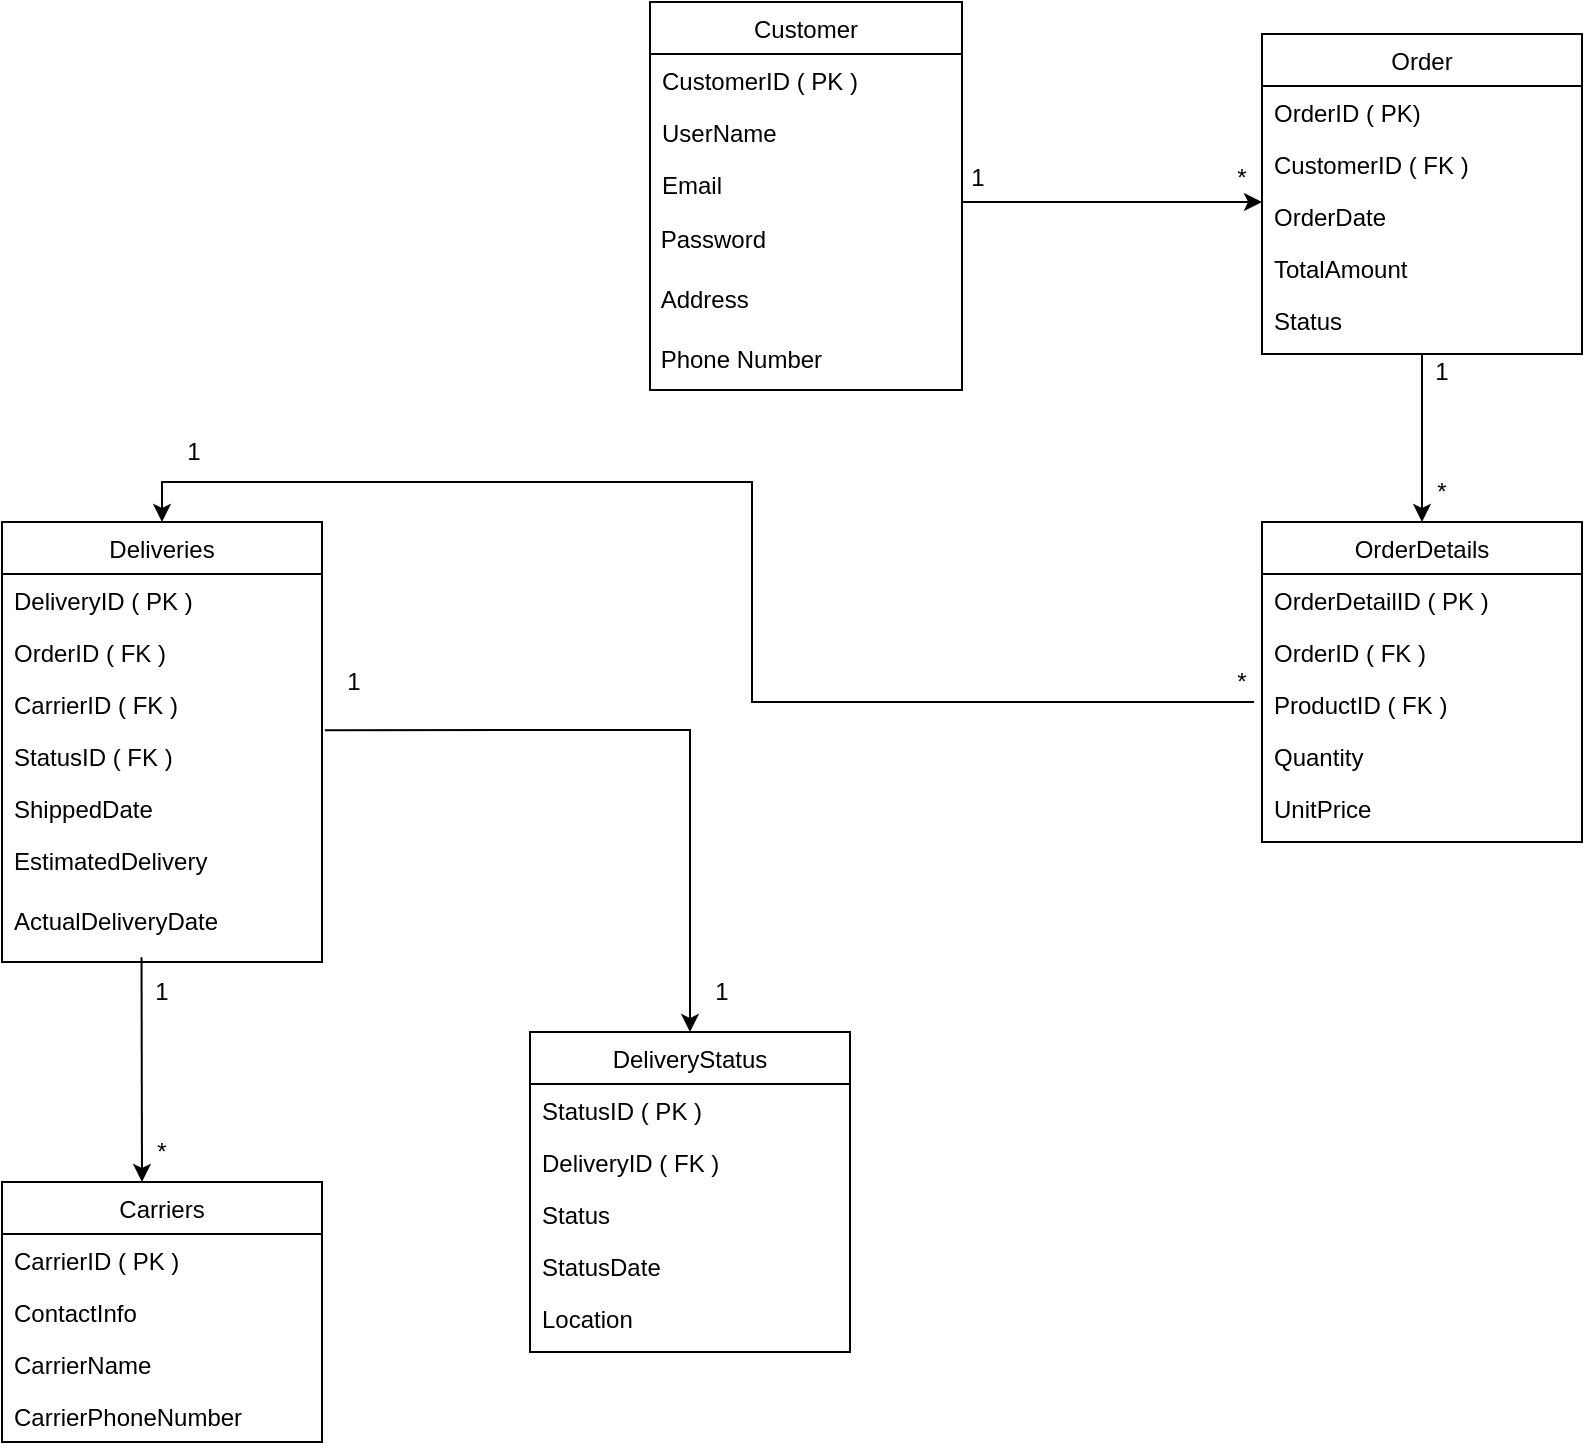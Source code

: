 <mxfile version="24.4.8" type="github">
  <diagram id="C5RBs43oDa-KdzZeNtuy" name="Page-1">
    <mxGraphModel dx="1122" dy="732" grid="1" gridSize="10" guides="1" tooltips="1" connect="1" arrows="1" fold="1" page="1" pageScale="1" pageWidth="827" pageHeight="1169" math="0" shadow="0">
      <root>
        <mxCell id="WIyWlLk6GJQsqaUBKTNV-0" />
        <mxCell id="WIyWlLk6GJQsqaUBKTNV-1" parent="WIyWlLk6GJQsqaUBKTNV-0" />
        <mxCell id="H5q2R6B4VlfZvubzBVlR-1" value="Customer" style="swimlane;fontStyle=0;align=center;verticalAlign=top;childLayout=stackLayout;horizontal=1;startSize=26;horizontalStack=0;resizeParent=1;resizeLast=0;collapsible=1;marginBottom=0;rounded=0;shadow=0;strokeWidth=1;" vertex="1" parent="WIyWlLk6GJQsqaUBKTNV-1">
          <mxGeometry x="348" y="100" width="156" height="194" as="geometry">
            <mxRectangle x="550" y="140" width="160" height="26" as="alternateBounds" />
          </mxGeometry>
        </mxCell>
        <mxCell id="H5q2R6B4VlfZvubzBVlR-2" value="CustomerID ( PK )" style="text;align=left;verticalAlign=top;spacingLeft=4;spacingRight=4;overflow=hidden;rotatable=0;points=[[0,0.5],[1,0.5]];portConstraint=eastwest;rounded=0;shadow=0;html=0;" vertex="1" parent="H5q2R6B4VlfZvubzBVlR-1">
          <mxGeometry y="26" width="156" height="26" as="geometry" />
        </mxCell>
        <mxCell id="H5q2R6B4VlfZvubzBVlR-4" value="UserName" style="text;align=left;verticalAlign=top;spacingLeft=4;spacingRight=4;overflow=hidden;rotatable=0;points=[[0,0.5],[1,0.5]];portConstraint=eastwest;rounded=0;shadow=0;html=0;" vertex="1" parent="H5q2R6B4VlfZvubzBVlR-1">
          <mxGeometry y="52" width="156" height="26" as="geometry" />
        </mxCell>
        <mxCell id="H5q2R6B4VlfZvubzBVlR-5" value="Email" style="text;align=left;verticalAlign=top;spacingLeft=4;spacingRight=4;overflow=hidden;rotatable=0;points=[[0,0.5],[1,0.5]];portConstraint=eastwest;rounded=0;shadow=0;html=0;" vertex="1" parent="H5q2R6B4VlfZvubzBVlR-1">
          <mxGeometry y="78" width="156" height="26" as="geometry" />
        </mxCell>
        <mxCell id="H5q2R6B4VlfZvubzBVlR-8" value="&amp;nbsp;Password" style="text;html=1;align=left;verticalAlign=middle;whiteSpace=wrap;rounded=0;fontFamily=Helvetica;fontSize=12;fontColor=default;fontStyle=0;" vertex="1" parent="H5q2R6B4VlfZvubzBVlR-1">
          <mxGeometry y="104" width="156" height="30" as="geometry" />
        </mxCell>
        <mxCell id="H5q2R6B4VlfZvubzBVlR-9" value="&amp;nbsp;Address" style="text;html=1;align=left;verticalAlign=middle;whiteSpace=wrap;rounded=0;" vertex="1" parent="H5q2R6B4VlfZvubzBVlR-1">
          <mxGeometry y="134" width="156" height="30" as="geometry" />
        </mxCell>
        <mxCell id="H5q2R6B4VlfZvubzBVlR-10" value="&amp;nbsp;Phone Number" style="text;html=1;align=left;verticalAlign=middle;whiteSpace=wrap;rounded=0;" vertex="1" parent="H5q2R6B4VlfZvubzBVlR-1">
          <mxGeometry y="164" width="156" height="30" as="geometry" />
        </mxCell>
        <mxCell id="H5q2R6B4VlfZvubzBVlR-12" style="edgeStyle=orthogonalEdgeStyle;rounded=0;orthogonalLoop=1;jettySize=auto;html=1;exitX=0.5;exitY=1;exitDx=0;exitDy=0;entryX=0.5;entryY=1;entryDx=0;entryDy=0;fontFamily=Helvetica;fontSize=12;fontColor=default;fontStyle=0;" edge="1" parent="H5q2R6B4VlfZvubzBVlR-1" source="H5q2R6B4VlfZvubzBVlR-1" target="H5q2R6B4VlfZvubzBVlR-10">
          <mxGeometry relative="1" as="geometry" />
        </mxCell>
        <mxCell id="H5q2R6B4VlfZvubzBVlR-13" value="Order" style="swimlane;fontStyle=0;align=center;verticalAlign=top;childLayout=stackLayout;horizontal=1;startSize=26;horizontalStack=0;resizeParent=1;resizeLast=0;collapsible=1;marginBottom=0;rounded=0;shadow=0;strokeWidth=1;" vertex="1" parent="WIyWlLk6GJQsqaUBKTNV-1">
          <mxGeometry x="654" y="116" width="160" height="160" as="geometry">
            <mxRectangle x="550" y="140" width="160" height="26" as="alternateBounds" />
          </mxGeometry>
        </mxCell>
        <mxCell id="H5q2R6B4VlfZvubzBVlR-14" value="OrderID ( PK)" style="text;align=left;verticalAlign=top;spacingLeft=4;spacingRight=4;overflow=hidden;rotatable=0;points=[[0,0.5],[1,0.5]];portConstraint=eastwest;rounded=0;shadow=0;html=0;" vertex="1" parent="H5q2R6B4VlfZvubzBVlR-13">
          <mxGeometry y="26" width="160" height="26" as="geometry" />
        </mxCell>
        <mxCell id="H5q2R6B4VlfZvubzBVlR-15" value="CustomerID ( FK )" style="text;align=left;verticalAlign=top;spacingLeft=4;spacingRight=4;overflow=hidden;rotatable=0;points=[[0,0.5],[1,0.5]];portConstraint=eastwest;rounded=0;shadow=0;html=0;" vertex="1" parent="H5q2R6B4VlfZvubzBVlR-13">
          <mxGeometry y="52" width="160" height="26" as="geometry" />
        </mxCell>
        <mxCell id="H5q2R6B4VlfZvubzBVlR-16" value="OrderDate" style="text;align=left;verticalAlign=top;spacingLeft=4;spacingRight=4;overflow=hidden;rotatable=0;points=[[0,0.5],[1,0.5]];portConstraint=eastwest;rounded=0;shadow=0;html=0;" vertex="1" parent="H5q2R6B4VlfZvubzBVlR-13">
          <mxGeometry y="78" width="160" height="26" as="geometry" />
        </mxCell>
        <mxCell id="H5q2R6B4VlfZvubzBVlR-21" value="TotalAmount" style="text;align=left;verticalAlign=top;spacingLeft=4;spacingRight=4;overflow=hidden;rotatable=0;points=[[0,0.5],[1,0.5]];portConstraint=eastwest;rounded=0;shadow=0;html=0;" vertex="1" parent="H5q2R6B4VlfZvubzBVlR-13">
          <mxGeometry y="104" width="160" height="26" as="geometry" />
        </mxCell>
        <mxCell id="H5q2R6B4VlfZvubzBVlR-22" value="Status" style="text;align=left;verticalAlign=top;spacingLeft=4;spacingRight=4;overflow=hidden;rotatable=0;points=[[0,0.5],[1,0.5]];portConstraint=eastwest;rounded=0;shadow=0;html=0;" vertex="1" parent="H5q2R6B4VlfZvubzBVlR-13">
          <mxGeometry y="130" width="160" height="30" as="geometry" />
        </mxCell>
        <mxCell id="H5q2R6B4VlfZvubzBVlR-23" value="OrderDetails" style="swimlane;fontStyle=0;align=center;verticalAlign=top;childLayout=stackLayout;horizontal=1;startSize=26;horizontalStack=0;resizeParent=1;resizeLast=0;collapsible=1;marginBottom=0;rounded=0;shadow=0;strokeWidth=1;" vertex="1" parent="WIyWlLk6GJQsqaUBKTNV-1">
          <mxGeometry x="654" y="360" width="160" height="160" as="geometry">
            <mxRectangle x="550" y="140" width="160" height="26" as="alternateBounds" />
          </mxGeometry>
        </mxCell>
        <mxCell id="H5q2R6B4VlfZvubzBVlR-25" value="OrderDetailID ( PK )" style="text;align=left;verticalAlign=top;spacingLeft=4;spacingRight=4;overflow=hidden;rotatable=0;points=[[0,0.5],[1,0.5]];portConstraint=eastwest;rounded=0;shadow=0;html=0;" vertex="1" parent="H5q2R6B4VlfZvubzBVlR-23">
          <mxGeometry y="26" width="160" height="26" as="geometry" />
        </mxCell>
        <mxCell id="H5q2R6B4VlfZvubzBVlR-26" value="OrderID ( FK )" style="text;align=left;verticalAlign=top;spacingLeft=4;spacingRight=4;overflow=hidden;rotatable=0;points=[[0,0.5],[1,0.5]];portConstraint=eastwest;rounded=0;shadow=0;html=0;" vertex="1" parent="H5q2R6B4VlfZvubzBVlR-23">
          <mxGeometry y="52" width="160" height="26" as="geometry" />
        </mxCell>
        <mxCell id="H5q2R6B4VlfZvubzBVlR-27" value="ProductID ( FK )" style="text;align=left;verticalAlign=top;spacingLeft=4;spacingRight=4;overflow=hidden;rotatable=0;points=[[0,0.5],[1,0.5]];portConstraint=eastwest;rounded=0;shadow=0;html=0;" vertex="1" parent="H5q2R6B4VlfZvubzBVlR-23">
          <mxGeometry y="78" width="160" height="26" as="geometry" />
        </mxCell>
        <mxCell id="H5q2R6B4VlfZvubzBVlR-24" value="Quantity" style="text;align=left;verticalAlign=top;spacingLeft=4;spacingRight=4;overflow=hidden;rotatable=0;points=[[0,0.5],[1,0.5]];portConstraint=eastwest;rounded=0;shadow=0;html=0;" vertex="1" parent="H5q2R6B4VlfZvubzBVlR-23">
          <mxGeometry y="104" width="160" height="26" as="geometry" />
        </mxCell>
        <mxCell id="H5q2R6B4VlfZvubzBVlR-28" value="UnitPrice" style="text;align=left;verticalAlign=top;spacingLeft=4;spacingRight=4;overflow=hidden;rotatable=0;points=[[0,0.5],[1,0.5]];portConstraint=eastwest;rounded=0;shadow=0;html=0;" vertex="1" parent="H5q2R6B4VlfZvubzBVlR-23">
          <mxGeometry y="130" width="160" height="30" as="geometry" />
        </mxCell>
        <mxCell id="H5q2R6B4VlfZvubzBVlR-38" value="Deliveries" style="swimlane;fontStyle=0;align=center;verticalAlign=top;childLayout=stackLayout;horizontal=1;startSize=26;horizontalStack=0;resizeParent=1;resizeLast=0;collapsible=1;marginBottom=0;rounded=0;shadow=0;strokeWidth=1;" vertex="1" parent="WIyWlLk6GJQsqaUBKTNV-1">
          <mxGeometry x="24" y="360" width="160" height="220" as="geometry">
            <mxRectangle x="550" y="140" width="160" height="26" as="alternateBounds" />
          </mxGeometry>
        </mxCell>
        <mxCell id="H5q2R6B4VlfZvubzBVlR-39" value="DeliveryID ( PK )" style="text;align=left;verticalAlign=top;spacingLeft=4;spacingRight=4;overflow=hidden;rotatable=0;points=[[0,0.5],[1,0.5]];portConstraint=eastwest;rounded=0;shadow=0;html=0;" vertex="1" parent="H5q2R6B4VlfZvubzBVlR-38">
          <mxGeometry y="26" width="160" height="26" as="geometry" />
        </mxCell>
        <mxCell id="H5q2R6B4VlfZvubzBVlR-40" value="OrderID ( FK )" style="text;align=left;verticalAlign=top;spacingLeft=4;spacingRight=4;overflow=hidden;rotatable=0;points=[[0,0.5],[1,0.5]];portConstraint=eastwest;rounded=0;shadow=0;html=0;" vertex="1" parent="H5q2R6B4VlfZvubzBVlR-38">
          <mxGeometry y="52" width="160" height="26" as="geometry" />
        </mxCell>
        <mxCell id="H5q2R6B4VlfZvubzBVlR-41" value="CarrierID ( FK )" style="text;align=left;verticalAlign=top;spacingLeft=4;spacingRight=4;overflow=hidden;rotatable=0;points=[[0,0.5],[1,0.5]];portConstraint=eastwest;rounded=0;shadow=0;html=0;" vertex="1" parent="H5q2R6B4VlfZvubzBVlR-38">
          <mxGeometry y="78" width="160" height="26" as="geometry" />
        </mxCell>
        <mxCell id="H5q2R6B4VlfZvubzBVlR-113" value="StatusID ( FK )" style="text;align=left;verticalAlign=top;spacingLeft=4;spacingRight=4;overflow=hidden;rotatable=0;points=[[0,0.5],[1,0.5]];portConstraint=eastwest;rounded=0;shadow=0;html=0;" vertex="1" parent="H5q2R6B4VlfZvubzBVlR-38">
          <mxGeometry y="104" width="160" height="26" as="geometry" />
        </mxCell>
        <mxCell id="H5q2R6B4VlfZvubzBVlR-42" value="ShippedDate" style="text;align=left;verticalAlign=top;spacingLeft=4;spacingRight=4;overflow=hidden;rotatable=0;points=[[0,0.5],[1,0.5]];portConstraint=eastwest;rounded=0;shadow=0;html=0;" vertex="1" parent="H5q2R6B4VlfZvubzBVlR-38">
          <mxGeometry y="130" width="160" height="26" as="geometry" />
        </mxCell>
        <mxCell id="H5q2R6B4VlfZvubzBVlR-43" value="EstimatedDelivery" style="text;align=left;verticalAlign=top;spacingLeft=4;spacingRight=4;overflow=hidden;rotatable=0;points=[[0,0.5],[1,0.5]];portConstraint=eastwest;rounded=0;shadow=0;html=0;" vertex="1" parent="H5q2R6B4VlfZvubzBVlR-38">
          <mxGeometry y="156" width="160" height="30" as="geometry" />
        </mxCell>
        <mxCell id="H5q2R6B4VlfZvubzBVlR-44" value="ActualDeliveryDate" style="text;align=left;verticalAlign=top;spacingLeft=4;spacingRight=4;overflow=hidden;rotatable=0;points=[[0,0.5],[1,0.5]];portConstraint=eastwest;rounded=0;shadow=0;html=0;" vertex="1" parent="H5q2R6B4VlfZvubzBVlR-38">
          <mxGeometry y="186" width="160" height="30" as="geometry" />
        </mxCell>
        <mxCell id="H5q2R6B4VlfZvubzBVlR-46" value="Carriers" style="swimlane;fontStyle=0;align=center;verticalAlign=top;childLayout=stackLayout;horizontal=1;startSize=26;horizontalStack=0;resizeParent=1;resizeLast=0;collapsible=1;marginBottom=0;rounded=0;shadow=0;strokeWidth=1;" vertex="1" parent="WIyWlLk6GJQsqaUBKTNV-1">
          <mxGeometry x="24" y="690" width="160" height="130" as="geometry">
            <mxRectangle x="550" y="140" width="160" height="26" as="alternateBounds" />
          </mxGeometry>
        </mxCell>
        <mxCell id="H5q2R6B4VlfZvubzBVlR-47" value="CarrierID ( PK )" style="text;align=left;verticalAlign=top;spacingLeft=4;spacingRight=4;overflow=hidden;rotatable=0;points=[[0,0.5],[1,0.5]];portConstraint=eastwest;rounded=0;shadow=0;html=0;" vertex="1" parent="H5q2R6B4VlfZvubzBVlR-46">
          <mxGeometry y="26" width="160" height="26" as="geometry" />
        </mxCell>
        <mxCell id="H5q2R6B4VlfZvubzBVlR-49" value="ContactInfo" style="text;align=left;verticalAlign=top;spacingLeft=4;spacingRight=4;overflow=hidden;rotatable=0;points=[[0,0.5],[1,0.5]];portConstraint=eastwest;rounded=0;shadow=0;html=0;" vertex="1" parent="H5q2R6B4VlfZvubzBVlR-46">
          <mxGeometry y="52" width="160" height="26" as="geometry" />
        </mxCell>
        <mxCell id="H5q2R6B4VlfZvubzBVlR-48" value="CarrierName" style="text;align=left;verticalAlign=top;spacingLeft=4;spacingRight=4;overflow=hidden;rotatable=0;points=[[0,0.5],[1,0.5]];portConstraint=eastwest;rounded=0;shadow=0;html=0;" vertex="1" parent="H5q2R6B4VlfZvubzBVlR-46">
          <mxGeometry y="78" width="160" height="26" as="geometry" />
        </mxCell>
        <mxCell id="H5q2R6B4VlfZvubzBVlR-96" value="CarrierPhoneNumber" style="text;align=left;verticalAlign=top;spacingLeft=4;spacingRight=4;overflow=hidden;rotatable=0;points=[[0,0.5],[1,0.5]];portConstraint=eastwest;rounded=0;shadow=0;html=0;" vertex="1" parent="H5q2R6B4VlfZvubzBVlR-46">
          <mxGeometry y="104" width="160" height="26" as="geometry" />
        </mxCell>
        <mxCell id="H5q2R6B4VlfZvubzBVlR-52" value="DeliveryStatus" style="swimlane;fontStyle=0;align=center;verticalAlign=top;childLayout=stackLayout;horizontal=1;startSize=26;horizontalStack=0;resizeParent=1;resizeLast=0;collapsible=1;marginBottom=0;rounded=0;shadow=0;strokeWidth=1;" vertex="1" parent="WIyWlLk6GJQsqaUBKTNV-1">
          <mxGeometry x="288" y="615" width="160" height="160" as="geometry">
            <mxRectangle x="550" y="140" width="160" height="26" as="alternateBounds" />
          </mxGeometry>
        </mxCell>
        <mxCell id="H5q2R6B4VlfZvubzBVlR-53" value="StatusID ( PK )" style="text;align=left;verticalAlign=top;spacingLeft=4;spacingRight=4;overflow=hidden;rotatable=0;points=[[0,0.5],[1,0.5]];portConstraint=eastwest;rounded=0;shadow=0;html=0;" vertex="1" parent="H5q2R6B4VlfZvubzBVlR-52">
          <mxGeometry y="26" width="160" height="26" as="geometry" />
        </mxCell>
        <mxCell id="H5q2R6B4VlfZvubzBVlR-54" value="DeliveryID ( FK )" style="text;align=left;verticalAlign=top;spacingLeft=4;spacingRight=4;overflow=hidden;rotatable=0;points=[[0,0.5],[1,0.5]];portConstraint=eastwest;rounded=0;shadow=0;html=0;" vertex="1" parent="H5q2R6B4VlfZvubzBVlR-52">
          <mxGeometry y="52" width="160" height="26" as="geometry" />
        </mxCell>
        <mxCell id="H5q2R6B4VlfZvubzBVlR-55" value="Status" style="text;align=left;verticalAlign=top;spacingLeft=4;spacingRight=4;overflow=hidden;rotatable=0;points=[[0,0.5],[1,0.5]];portConstraint=eastwest;rounded=0;shadow=0;html=0;" vertex="1" parent="H5q2R6B4VlfZvubzBVlR-52">
          <mxGeometry y="78" width="160" height="26" as="geometry" />
        </mxCell>
        <mxCell id="H5q2R6B4VlfZvubzBVlR-56" value="StatusDate" style="text;align=left;verticalAlign=top;spacingLeft=4;spacingRight=4;overflow=hidden;rotatable=0;points=[[0,0.5],[1,0.5]];portConstraint=eastwest;rounded=0;shadow=0;html=0;" vertex="1" parent="H5q2R6B4VlfZvubzBVlR-52">
          <mxGeometry y="104" width="160" height="26" as="geometry" />
        </mxCell>
        <mxCell id="H5q2R6B4VlfZvubzBVlR-57" value="Location" style="text;align=left;verticalAlign=top;spacingLeft=4;spacingRight=4;overflow=hidden;rotatable=0;points=[[0,0.5],[1,0.5]];portConstraint=eastwest;rounded=0;shadow=0;html=0;" vertex="1" parent="H5q2R6B4VlfZvubzBVlR-52">
          <mxGeometry y="130" width="160" height="30" as="geometry" />
        </mxCell>
        <mxCell id="H5q2R6B4VlfZvubzBVlR-78" value="" style="endArrow=classic;html=1;rounded=0;fontFamily=Helvetica;fontSize=12;fontColor=default;fontStyle=0;" edge="1" parent="WIyWlLk6GJQsqaUBKTNV-1">
          <mxGeometry width="50" height="50" relative="1" as="geometry">
            <mxPoint x="504" y="200" as="sourcePoint" />
            <mxPoint x="654" y="200" as="targetPoint" />
          </mxGeometry>
        </mxCell>
        <mxCell id="H5q2R6B4VlfZvubzBVlR-79" value="1" style="text;html=1;align=center;verticalAlign=middle;whiteSpace=wrap;rounded=0;fontFamily=Helvetica;fontSize=12;fontColor=default;fontStyle=0;" vertex="1" parent="WIyWlLk6GJQsqaUBKTNV-1">
          <mxGeometry x="482" y="173" width="60" height="30" as="geometry" />
        </mxCell>
        <mxCell id="H5q2R6B4VlfZvubzBVlR-80" value="*" style="text;html=1;align=center;verticalAlign=middle;whiteSpace=wrap;rounded=0;fontFamily=Helvetica;fontSize=12;fontColor=default;fontStyle=0;" vertex="1" parent="WIyWlLk6GJQsqaUBKTNV-1">
          <mxGeometry x="614" y="173" width="60" height="30" as="geometry" />
        </mxCell>
        <mxCell id="H5q2R6B4VlfZvubzBVlR-81" value="" style="endArrow=classic;html=1;rounded=0;fontFamily=Helvetica;fontSize=12;fontColor=default;fontStyle=0;entryX=0.5;entryY=0;entryDx=0;entryDy=0;exitX=0.5;exitY=1;exitDx=0;exitDy=0;" edge="1" parent="WIyWlLk6GJQsqaUBKTNV-1" source="H5q2R6B4VlfZvubzBVlR-13" target="H5q2R6B4VlfZvubzBVlR-23">
          <mxGeometry width="50" height="50" relative="1" as="geometry">
            <mxPoint x="734" y="290" as="sourcePoint" />
            <mxPoint x="663" y="210" as="targetPoint" />
          </mxGeometry>
        </mxCell>
        <mxCell id="H5q2R6B4VlfZvubzBVlR-82" value="1" style="text;html=1;align=center;verticalAlign=middle;whiteSpace=wrap;rounded=0;fontFamily=Helvetica;fontSize=12;fontColor=default;fontStyle=0;" vertex="1" parent="WIyWlLk6GJQsqaUBKTNV-1">
          <mxGeometry x="714" y="270" width="60" height="30" as="geometry" />
        </mxCell>
        <mxCell id="H5q2R6B4VlfZvubzBVlR-83" value="*" style="text;html=1;align=center;verticalAlign=middle;whiteSpace=wrap;rounded=0;fontFamily=Helvetica;fontSize=12;fontColor=default;fontStyle=0;" vertex="1" parent="WIyWlLk6GJQsqaUBKTNV-1">
          <mxGeometry x="714" y="330" width="60" height="30" as="geometry" />
        </mxCell>
        <mxCell id="H5q2R6B4VlfZvubzBVlR-115" style="edgeStyle=orthogonalEdgeStyle;rounded=0;orthogonalLoop=1;jettySize=auto;html=1;exitX=0.6;exitY=0.833;exitDx=0;exitDy=0;entryX=0.5;entryY=0;entryDx=0;entryDy=0;fontFamily=Helvetica;fontSize=12;fontColor=default;fontStyle=0;exitPerimeter=0;" edge="1" parent="WIyWlLk6GJQsqaUBKTNV-1" source="H5q2R6B4VlfZvubzBVlR-86" target="H5q2R6B4VlfZvubzBVlR-38">
          <mxGeometry relative="1" as="geometry" />
        </mxCell>
        <mxCell id="H5q2R6B4VlfZvubzBVlR-85" value="1" style="text;html=1;align=center;verticalAlign=middle;whiteSpace=wrap;rounded=0;fontFamily=Helvetica;fontSize=12;fontColor=default;fontStyle=0;" vertex="1" parent="WIyWlLk6GJQsqaUBKTNV-1">
          <mxGeometry x="90" y="310" width="60" height="30" as="geometry" />
        </mxCell>
        <mxCell id="H5q2R6B4VlfZvubzBVlR-86" value="*" style="text;html=1;align=center;verticalAlign=middle;whiteSpace=wrap;rounded=0;fontFamily=Helvetica;fontSize=12;fontColor=default;fontStyle=0;" vertex="1" parent="WIyWlLk6GJQsqaUBKTNV-1">
          <mxGeometry x="614" y="425" width="60" height="30" as="geometry" />
        </mxCell>
        <mxCell id="H5q2R6B4VlfZvubzBVlR-90" value="" style="endArrow=classic;html=1;rounded=0;fontFamily=Helvetica;fontSize=12;fontColor=default;fontStyle=0;exitX=0.436;exitY=1.056;exitDx=0;exitDy=0;exitPerimeter=0;" edge="1" parent="WIyWlLk6GJQsqaUBKTNV-1" source="H5q2R6B4VlfZvubzBVlR-44">
          <mxGeometry width="50" height="50" relative="1" as="geometry">
            <mxPoint x="334" y="500" as="sourcePoint" />
            <mxPoint x="94" y="690" as="targetPoint" />
          </mxGeometry>
        </mxCell>
        <mxCell id="H5q2R6B4VlfZvubzBVlR-91" value="1" style="text;html=1;align=center;verticalAlign=middle;whiteSpace=wrap;rounded=0;fontFamily=Helvetica;fontSize=12;fontColor=default;fontStyle=0;" vertex="1" parent="WIyWlLk6GJQsqaUBKTNV-1">
          <mxGeometry x="74" y="580" width="60" height="30" as="geometry" />
        </mxCell>
        <mxCell id="H5q2R6B4VlfZvubzBVlR-92" value="*" style="text;html=1;align=center;verticalAlign=middle;whiteSpace=wrap;rounded=0;fontFamily=Helvetica;fontSize=12;fontColor=default;fontStyle=0;" vertex="1" parent="WIyWlLk6GJQsqaUBKTNV-1">
          <mxGeometry x="74" y="660" width="60" height="30" as="geometry" />
        </mxCell>
        <mxCell id="H5q2R6B4VlfZvubzBVlR-114" value="" style="endArrow=classic;html=1;rounded=0;fontFamily=Helvetica;fontSize=12;fontColor=default;fontStyle=0;exitX=1.009;exitY=1.004;exitDx=0;exitDy=0;exitPerimeter=0;entryX=0.5;entryY=0;entryDx=0;entryDy=0;" edge="1" parent="WIyWlLk6GJQsqaUBKTNV-1" source="H5q2R6B4VlfZvubzBVlR-41" target="H5q2R6B4VlfZvubzBVlR-52">
          <mxGeometry width="50" height="50" relative="1" as="geometry">
            <mxPoint x="250" y="520" as="sourcePoint" />
            <mxPoint x="360" y="464" as="targetPoint" />
            <Array as="points">
              <mxPoint x="368" y="464" />
            </Array>
          </mxGeometry>
        </mxCell>
        <mxCell id="H5q2R6B4VlfZvubzBVlR-116" value="1" style="text;html=1;align=center;verticalAlign=middle;whiteSpace=wrap;rounded=0;fontFamily=Helvetica;fontSize=12;fontColor=default;fontStyle=0;" vertex="1" parent="WIyWlLk6GJQsqaUBKTNV-1">
          <mxGeometry x="170" y="425" width="60" height="30" as="geometry" />
        </mxCell>
        <mxCell id="H5q2R6B4VlfZvubzBVlR-117" value="1" style="text;html=1;align=center;verticalAlign=middle;whiteSpace=wrap;rounded=0;fontFamily=Helvetica;fontSize=12;fontColor=default;fontStyle=0;" vertex="1" parent="WIyWlLk6GJQsqaUBKTNV-1">
          <mxGeometry x="354" y="580" width="60" height="30" as="geometry" />
        </mxCell>
      </root>
    </mxGraphModel>
  </diagram>
</mxfile>
